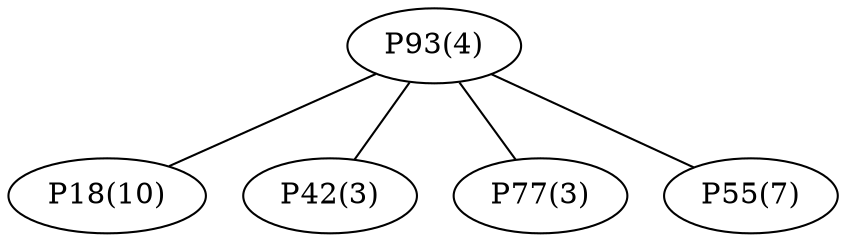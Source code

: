 graph network {
	"P93(4)";
	"P18(10)";
	"P42(3)";
	"P77(3)";
	"P55(7)";
	"P93(4)" -- "P18(10)";
	"P93(4)" -- "P42(3)";
	"P93(4)" -- "P77(3)";
	"P93(4)" -- "P55(7)";
}